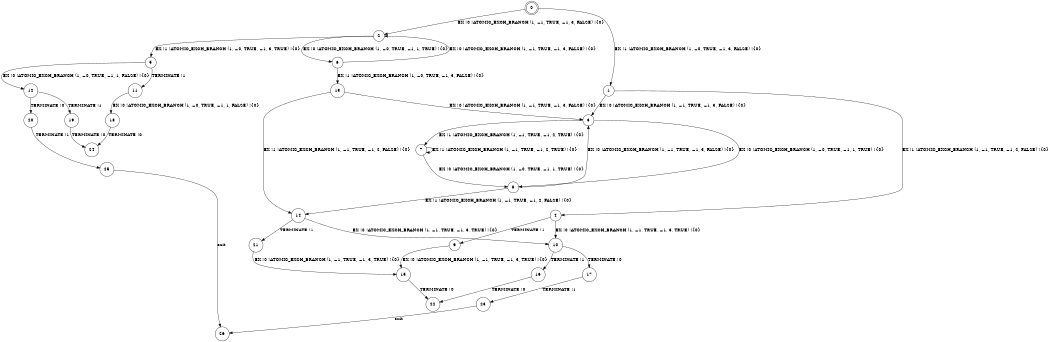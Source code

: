 digraph BCG {
size = "7, 10.5";
center = TRUE;
node [shape = circle];
0 [peripheries = 2];
0 -> 1 [label = "EX !1 !ATOMIC_EXCH_BRANCH (1, +0, TRUE, +1, 3, FALSE) !{0}"];
0 -> 2 [label = "EX !0 !ATOMIC_EXCH_BRANCH (1, +1, TRUE, +1, 3, FALSE) !{0}"];
1 -> 3 [label = "EX !0 !ATOMIC_EXCH_BRANCH (1, +1, TRUE, +1, 3, FALSE) !{0}"];
1 -> 4 [label = "EX !1 !ATOMIC_EXCH_BRANCH (1, +1, TRUE, +1, 2, FALSE) !{0}"];
2 -> 5 [label = "EX !1 !ATOMIC_EXCH_BRANCH (1, +0, TRUE, +1, 3, TRUE) !{0}"];
2 -> 6 [label = "EX !0 !ATOMIC_EXCH_BRANCH (1, +0, TRUE, +1, 1, TRUE) !{0}"];
3 -> 7 [label = "EX !1 !ATOMIC_EXCH_BRANCH (1, +1, TRUE, +1, 2, TRUE) !{0}"];
3 -> 8 [label = "EX !0 !ATOMIC_EXCH_BRANCH (1, +0, TRUE, +1, 1, TRUE) !{0}"];
4 -> 9 [label = "TERMINATE !1"];
4 -> 10 [label = "EX !0 !ATOMIC_EXCH_BRANCH (1, +1, TRUE, +1, 3, TRUE) !{0}"];
5 -> 11 [label = "TERMINATE !1"];
5 -> 12 [label = "EX !0 !ATOMIC_EXCH_BRANCH (1, +0, TRUE, +1, 1, FALSE) !{0}"];
6 -> 13 [label = "EX !1 !ATOMIC_EXCH_BRANCH (1, +0, TRUE, +1, 3, FALSE) !{0}"];
6 -> 2 [label = "EX !0 !ATOMIC_EXCH_BRANCH (1, +1, TRUE, +1, 3, FALSE) !{0}"];
7 -> 7 [label = "EX !1 !ATOMIC_EXCH_BRANCH (1, +1, TRUE, +1, 2, TRUE) !{0}"];
7 -> 8 [label = "EX !0 !ATOMIC_EXCH_BRANCH (1, +0, TRUE, +1, 1, TRUE) !{0}"];
8 -> 14 [label = "EX !1 !ATOMIC_EXCH_BRANCH (1, +1, TRUE, +1, 2, FALSE) !{0}"];
8 -> 3 [label = "EX !0 !ATOMIC_EXCH_BRANCH (1, +1, TRUE, +1, 3, FALSE) !{0}"];
9 -> 15 [label = "EX !0 !ATOMIC_EXCH_BRANCH (1, +1, TRUE, +1, 3, TRUE) !{0}"];
10 -> 16 [label = "TERMINATE !1"];
10 -> 17 [label = "TERMINATE !0"];
11 -> 18 [label = "EX !0 !ATOMIC_EXCH_BRANCH (1, +0, TRUE, +1, 1, FALSE) !{0}"];
12 -> 19 [label = "TERMINATE !1"];
12 -> 20 [label = "TERMINATE !0"];
13 -> 14 [label = "EX !1 !ATOMIC_EXCH_BRANCH (1, +1, TRUE, +1, 2, FALSE) !{0}"];
13 -> 3 [label = "EX !0 !ATOMIC_EXCH_BRANCH (1, +1, TRUE, +1, 3, FALSE) !{0}"];
14 -> 21 [label = "TERMINATE !1"];
14 -> 10 [label = "EX !0 !ATOMIC_EXCH_BRANCH (1, +1, TRUE, +1, 3, TRUE) !{0}"];
15 -> 22 [label = "TERMINATE !0"];
16 -> 22 [label = "TERMINATE !0"];
17 -> 23 [label = "TERMINATE !1"];
18 -> 24 [label = "TERMINATE !0"];
19 -> 24 [label = "TERMINATE !0"];
20 -> 25 [label = "TERMINATE !1"];
21 -> 15 [label = "EX !0 !ATOMIC_EXCH_BRANCH (1, +1, TRUE, +1, 3, TRUE) !{0}"];
23 -> 26 [label = "exit"];
25 -> 26 [label = "exit"];
}
